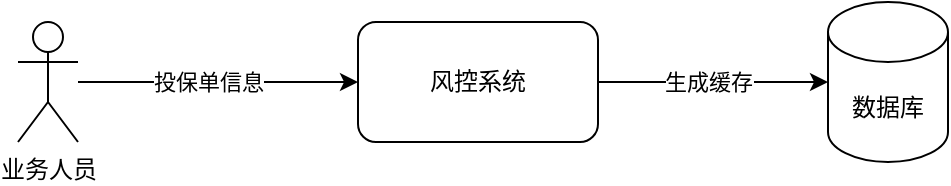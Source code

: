 <mxfile version="21.8.2" type="github">
  <diagram name="Page-1" id="D61PyfcK58h0UPg5Ae6O">
    <mxGraphModel dx="2074" dy="2250" grid="1" gridSize="10" guides="1" tooltips="1" connect="1" arrows="1" fold="1" page="1" pageScale="1" pageWidth="850" pageHeight="1100" math="0" shadow="0">
      <root>
        <mxCell id="0" />
        <mxCell id="1" parent="0" />
        <mxCell id="CutPcQzICrdOBgq3EssP-4" style="edgeStyle=orthogonalEdgeStyle;rounded=0;orthogonalLoop=1;jettySize=auto;html=1;" edge="1" parent="1" source="CutPcQzICrdOBgq3EssP-1" target="CutPcQzICrdOBgq3EssP-2">
          <mxGeometry relative="1" as="geometry" />
        </mxCell>
        <mxCell id="CutPcQzICrdOBgq3EssP-6" value="投保单信息" style="edgeLabel;html=1;align=center;verticalAlign=middle;resizable=0;points=[];" vertex="1" connectable="0" parent="CutPcQzICrdOBgq3EssP-4">
          <mxGeometry x="-0.329" relative="1" as="geometry">
            <mxPoint x="18" as="offset" />
          </mxGeometry>
        </mxCell>
        <mxCell id="CutPcQzICrdOBgq3EssP-1" value="业务人员" style="shape=umlActor;verticalLabelPosition=bottom;verticalAlign=top;html=1;outlineConnect=0;" vertex="1" parent="1">
          <mxGeometry x="165" y="-960" width="30" height="60" as="geometry" />
        </mxCell>
        <mxCell id="CutPcQzICrdOBgq3EssP-5" style="edgeStyle=orthogonalEdgeStyle;rounded=0;orthogonalLoop=1;jettySize=auto;html=1;" edge="1" parent="1" source="CutPcQzICrdOBgq3EssP-2" target="CutPcQzICrdOBgq3EssP-3">
          <mxGeometry relative="1" as="geometry" />
        </mxCell>
        <mxCell id="CutPcQzICrdOBgq3EssP-7" value="生成缓存" style="edgeLabel;html=1;align=center;verticalAlign=middle;resizable=0;points=[];" vertex="1" connectable="0" parent="CutPcQzICrdOBgq3EssP-5">
          <mxGeometry x="-0.478" relative="1" as="geometry">
            <mxPoint x="25" as="offset" />
          </mxGeometry>
        </mxCell>
        <mxCell id="CutPcQzICrdOBgq3EssP-2" value="风控系统" style="rounded=1;whiteSpace=wrap;html=1;" vertex="1" parent="1">
          <mxGeometry x="335" y="-960" width="120" height="60" as="geometry" />
        </mxCell>
        <mxCell id="CutPcQzICrdOBgq3EssP-3" value="数据库" style="shape=cylinder3;whiteSpace=wrap;html=1;boundedLbl=1;backgroundOutline=1;size=15;" vertex="1" parent="1">
          <mxGeometry x="570" y="-970" width="60" height="80" as="geometry" />
        </mxCell>
      </root>
    </mxGraphModel>
  </diagram>
</mxfile>

